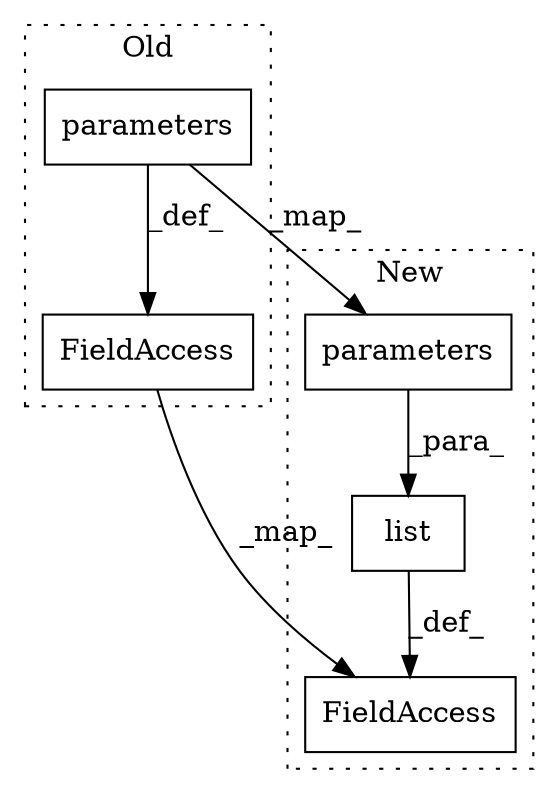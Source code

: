 digraph G {
subgraph cluster0 {
1 [label="parameters" a="32" s="822" l="12" shape="box"];
3 [label="FieldAccess" a="22" s="783" l="9" shape="box"];
label = "Old";
style="dotted";
}
subgraph cluster1 {
2 [label="parameters" a="32" s="827" l="12" shape="box"];
4 [label="FieldAccess" a="22" s="783" l="9" shape="box"];
5 [label="list" a="32" s="816,839" l="5,1" shape="box"];
label = "New";
style="dotted";
}
1 -> 3 [label="_def_"];
1 -> 2 [label="_map_"];
2 -> 5 [label="_para_"];
3 -> 4 [label="_map_"];
5 -> 4 [label="_def_"];
}